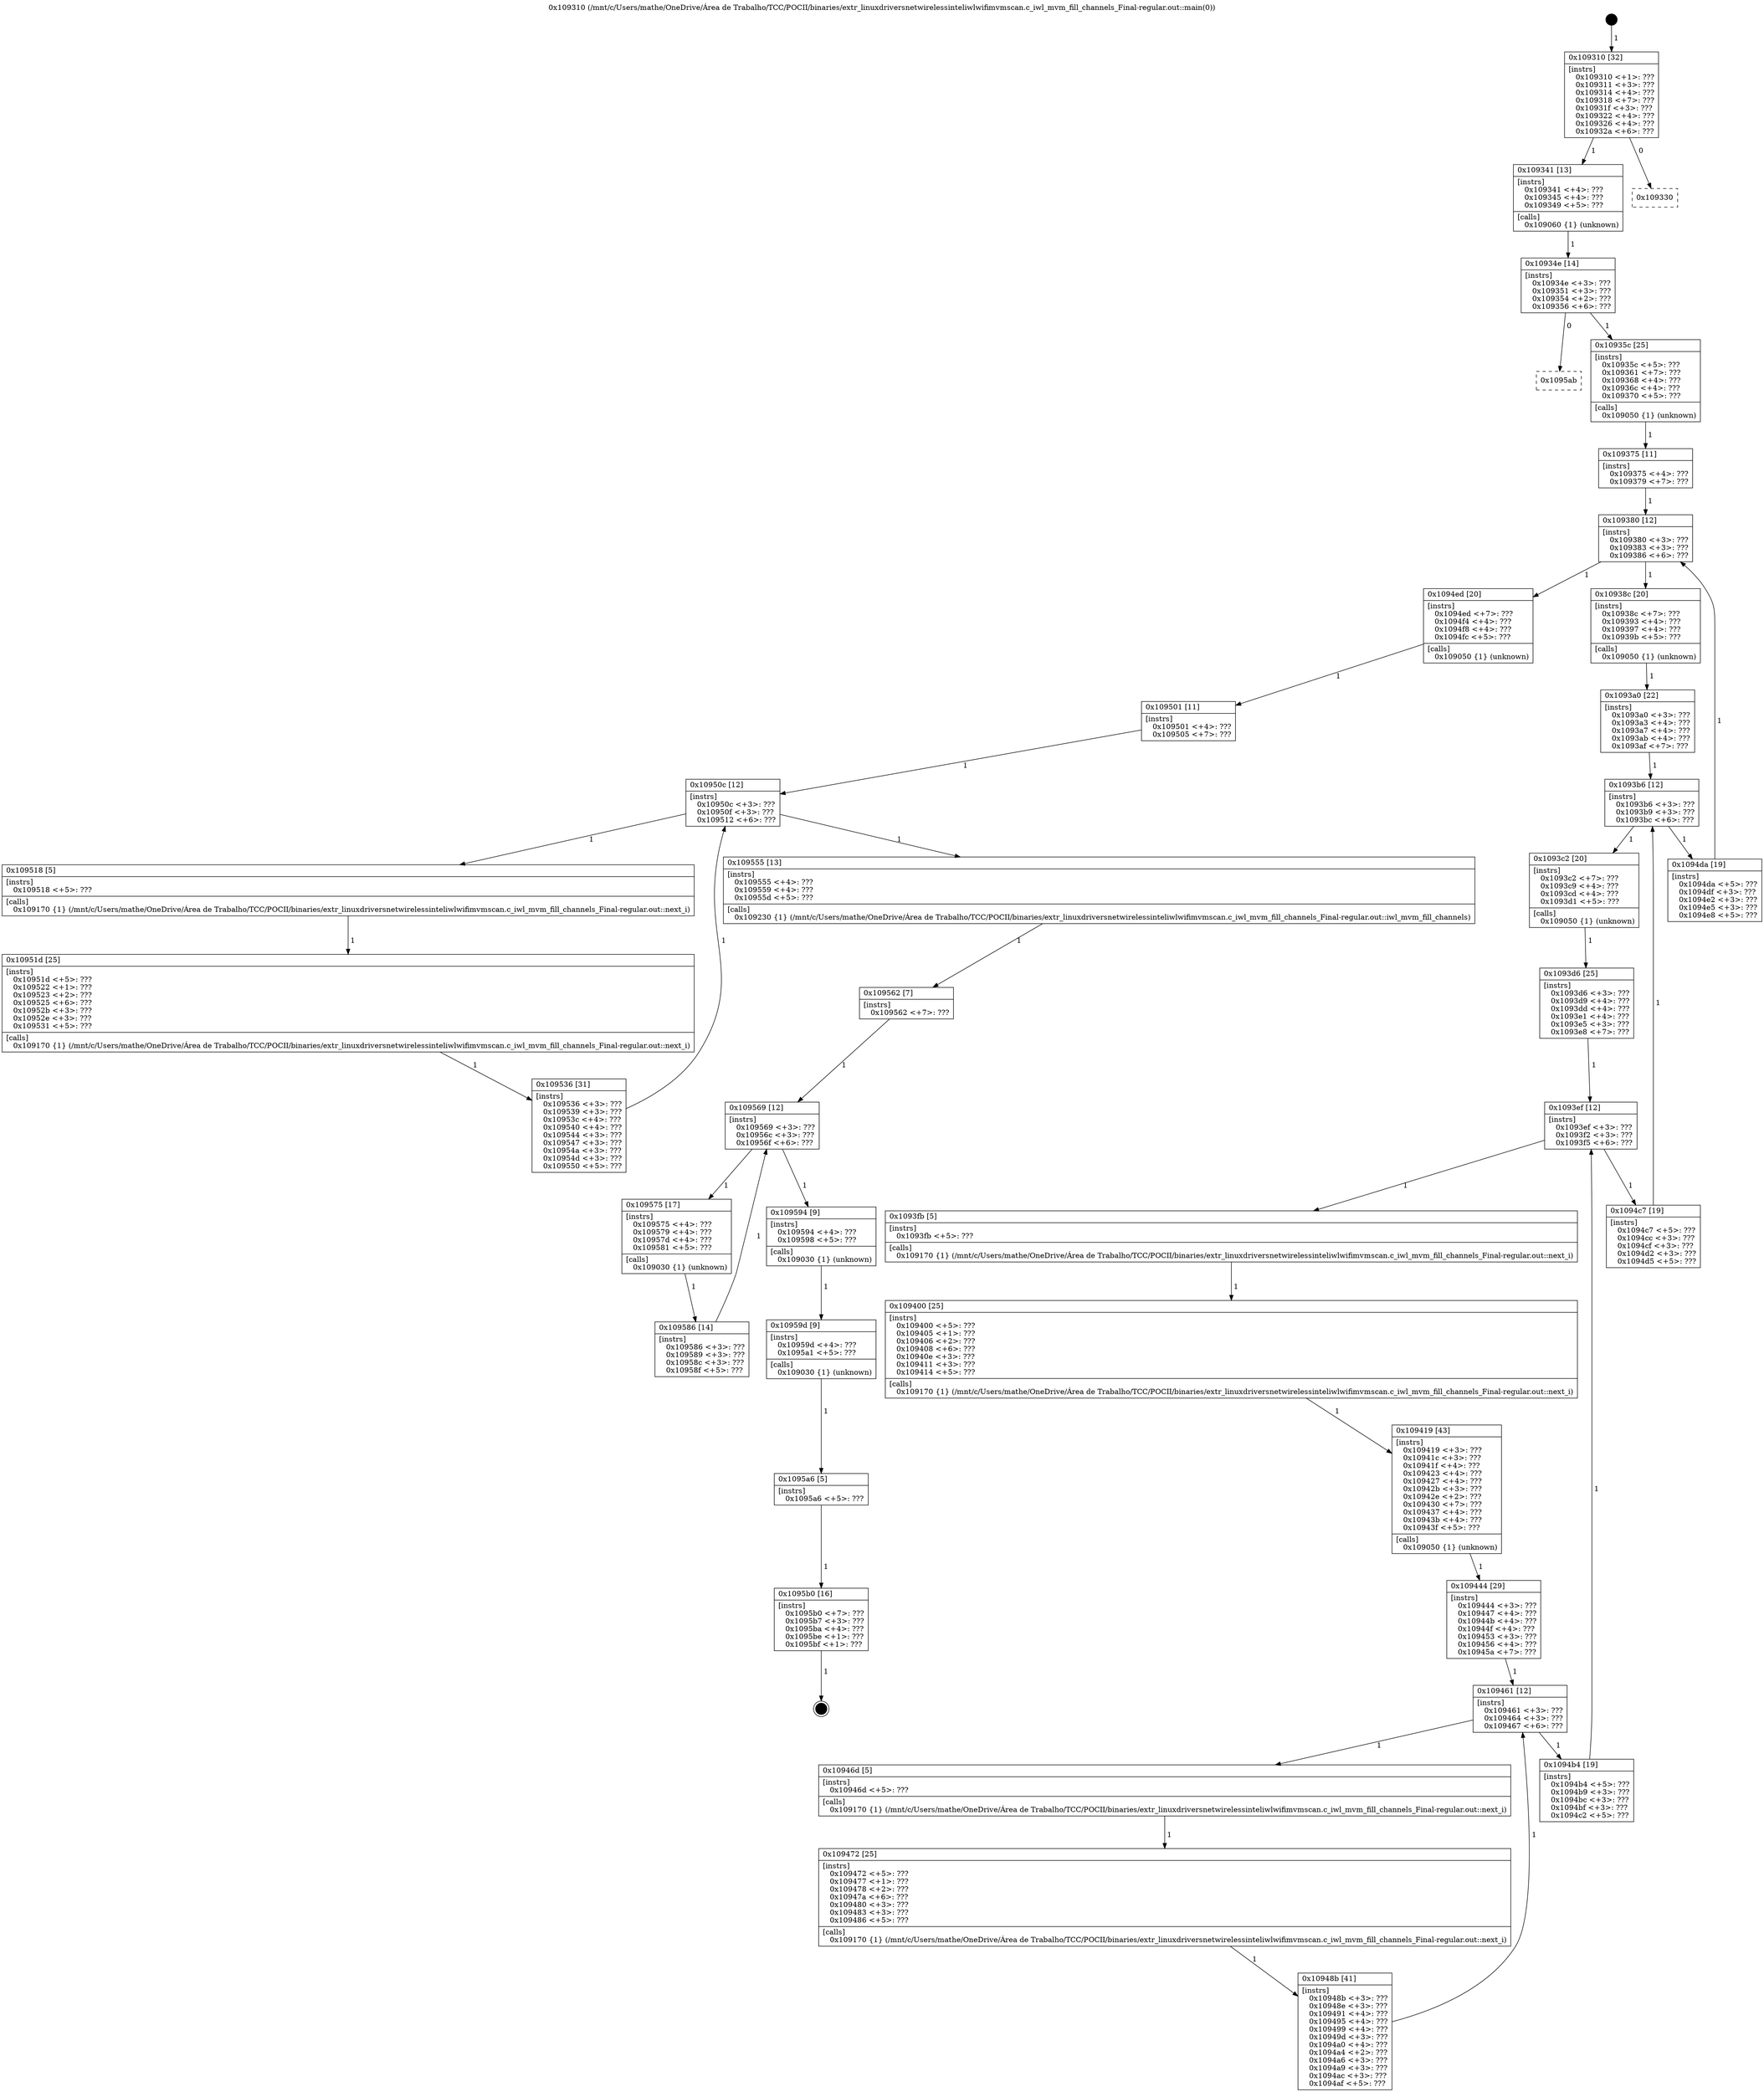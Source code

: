 digraph "0x109310" {
  label = "0x109310 (/mnt/c/Users/mathe/OneDrive/Área de Trabalho/TCC/POCII/binaries/extr_linuxdriversnetwirelessinteliwlwifimvmscan.c_iwl_mvm_fill_channels_Final-regular.out::main(0))"
  labelloc = "t"
  node[shape=record]

  Entry [label="",width=0.3,height=0.3,shape=circle,fillcolor=black,style=filled]
  "0x109310" [label="{
     0x109310 [32]\l
     | [instrs]\l
     &nbsp;&nbsp;0x109310 \<+1\>: ???\l
     &nbsp;&nbsp;0x109311 \<+3\>: ???\l
     &nbsp;&nbsp;0x109314 \<+4\>: ???\l
     &nbsp;&nbsp;0x109318 \<+7\>: ???\l
     &nbsp;&nbsp;0x10931f \<+3\>: ???\l
     &nbsp;&nbsp;0x109322 \<+4\>: ???\l
     &nbsp;&nbsp;0x109326 \<+4\>: ???\l
     &nbsp;&nbsp;0x10932a \<+6\>: ???\l
  }"]
  "0x109341" [label="{
     0x109341 [13]\l
     | [instrs]\l
     &nbsp;&nbsp;0x109341 \<+4\>: ???\l
     &nbsp;&nbsp;0x109345 \<+4\>: ???\l
     &nbsp;&nbsp;0x109349 \<+5\>: ???\l
     | [calls]\l
     &nbsp;&nbsp;0x109060 \{1\} (unknown)\l
  }"]
  "0x109330" [label="{
     0x109330\l
  }", style=dashed]
  "0x10934e" [label="{
     0x10934e [14]\l
     | [instrs]\l
     &nbsp;&nbsp;0x10934e \<+3\>: ???\l
     &nbsp;&nbsp;0x109351 \<+3\>: ???\l
     &nbsp;&nbsp;0x109354 \<+2\>: ???\l
     &nbsp;&nbsp;0x109356 \<+6\>: ???\l
  }"]
  "0x1095ab" [label="{
     0x1095ab\l
  }", style=dashed]
  "0x10935c" [label="{
     0x10935c [25]\l
     | [instrs]\l
     &nbsp;&nbsp;0x10935c \<+5\>: ???\l
     &nbsp;&nbsp;0x109361 \<+7\>: ???\l
     &nbsp;&nbsp;0x109368 \<+4\>: ???\l
     &nbsp;&nbsp;0x10936c \<+4\>: ???\l
     &nbsp;&nbsp;0x109370 \<+5\>: ???\l
     | [calls]\l
     &nbsp;&nbsp;0x109050 \{1\} (unknown)\l
  }"]
  Exit [label="",width=0.3,height=0.3,shape=circle,fillcolor=black,style=filled,peripheries=2]
  "0x109380" [label="{
     0x109380 [12]\l
     | [instrs]\l
     &nbsp;&nbsp;0x109380 \<+3\>: ???\l
     &nbsp;&nbsp;0x109383 \<+3\>: ???\l
     &nbsp;&nbsp;0x109386 \<+6\>: ???\l
  }"]
  "0x1094ed" [label="{
     0x1094ed [20]\l
     | [instrs]\l
     &nbsp;&nbsp;0x1094ed \<+7\>: ???\l
     &nbsp;&nbsp;0x1094f4 \<+4\>: ???\l
     &nbsp;&nbsp;0x1094f8 \<+4\>: ???\l
     &nbsp;&nbsp;0x1094fc \<+5\>: ???\l
     | [calls]\l
     &nbsp;&nbsp;0x109050 \{1\} (unknown)\l
  }"]
  "0x10938c" [label="{
     0x10938c [20]\l
     | [instrs]\l
     &nbsp;&nbsp;0x10938c \<+7\>: ???\l
     &nbsp;&nbsp;0x109393 \<+4\>: ???\l
     &nbsp;&nbsp;0x109397 \<+4\>: ???\l
     &nbsp;&nbsp;0x10939b \<+5\>: ???\l
     | [calls]\l
     &nbsp;&nbsp;0x109050 \{1\} (unknown)\l
  }"]
  "0x1093b6" [label="{
     0x1093b6 [12]\l
     | [instrs]\l
     &nbsp;&nbsp;0x1093b6 \<+3\>: ???\l
     &nbsp;&nbsp;0x1093b9 \<+3\>: ???\l
     &nbsp;&nbsp;0x1093bc \<+6\>: ???\l
  }"]
  "0x1094da" [label="{
     0x1094da [19]\l
     | [instrs]\l
     &nbsp;&nbsp;0x1094da \<+5\>: ???\l
     &nbsp;&nbsp;0x1094df \<+3\>: ???\l
     &nbsp;&nbsp;0x1094e2 \<+3\>: ???\l
     &nbsp;&nbsp;0x1094e5 \<+3\>: ???\l
     &nbsp;&nbsp;0x1094e8 \<+5\>: ???\l
  }"]
  "0x1093c2" [label="{
     0x1093c2 [20]\l
     | [instrs]\l
     &nbsp;&nbsp;0x1093c2 \<+7\>: ???\l
     &nbsp;&nbsp;0x1093c9 \<+4\>: ???\l
     &nbsp;&nbsp;0x1093cd \<+4\>: ???\l
     &nbsp;&nbsp;0x1093d1 \<+5\>: ???\l
     | [calls]\l
     &nbsp;&nbsp;0x109050 \{1\} (unknown)\l
  }"]
  "0x1093ef" [label="{
     0x1093ef [12]\l
     | [instrs]\l
     &nbsp;&nbsp;0x1093ef \<+3\>: ???\l
     &nbsp;&nbsp;0x1093f2 \<+3\>: ???\l
     &nbsp;&nbsp;0x1093f5 \<+6\>: ???\l
  }"]
  "0x1094c7" [label="{
     0x1094c7 [19]\l
     | [instrs]\l
     &nbsp;&nbsp;0x1094c7 \<+5\>: ???\l
     &nbsp;&nbsp;0x1094cc \<+3\>: ???\l
     &nbsp;&nbsp;0x1094cf \<+3\>: ???\l
     &nbsp;&nbsp;0x1094d2 \<+3\>: ???\l
     &nbsp;&nbsp;0x1094d5 \<+5\>: ???\l
  }"]
  "0x1093fb" [label="{
     0x1093fb [5]\l
     | [instrs]\l
     &nbsp;&nbsp;0x1093fb \<+5\>: ???\l
     | [calls]\l
     &nbsp;&nbsp;0x109170 \{1\} (/mnt/c/Users/mathe/OneDrive/Área de Trabalho/TCC/POCII/binaries/extr_linuxdriversnetwirelessinteliwlwifimvmscan.c_iwl_mvm_fill_channels_Final-regular.out::next_i)\l
  }"]
  "0x109400" [label="{
     0x109400 [25]\l
     | [instrs]\l
     &nbsp;&nbsp;0x109400 \<+5\>: ???\l
     &nbsp;&nbsp;0x109405 \<+1\>: ???\l
     &nbsp;&nbsp;0x109406 \<+2\>: ???\l
     &nbsp;&nbsp;0x109408 \<+6\>: ???\l
     &nbsp;&nbsp;0x10940e \<+3\>: ???\l
     &nbsp;&nbsp;0x109411 \<+3\>: ???\l
     &nbsp;&nbsp;0x109414 \<+5\>: ???\l
     | [calls]\l
     &nbsp;&nbsp;0x109170 \{1\} (/mnt/c/Users/mathe/OneDrive/Área de Trabalho/TCC/POCII/binaries/extr_linuxdriversnetwirelessinteliwlwifimvmscan.c_iwl_mvm_fill_channels_Final-regular.out::next_i)\l
  }"]
  "0x109419" [label="{
     0x109419 [43]\l
     | [instrs]\l
     &nbsp;&nbsp;0x109419 \<+3\>: ???\l
     &nbsp;&nbsp;0x10941c \<+3\>: ???\l
     &nbsp;&nbsp;0x10941f \<+4\>: ???\l
     &nbsp;&nbsp;0x109423 \<+4\>: ???\l
     &nbsp;&nbsp;0x109427 \<+4\>: ???\l
     &nbsp;&nbsp;0x10942b \<+3\>: ???\l
     &nbsp;&nbsp;0x10942e \<+2\>: ???\l
     &nbsp;&nbsp;0x109430 \<+7\>: ???\l
     &nbsp;&nbsp;0x109437 \<+4\>: ???\l
     &nbsp;&nbsp;0x10943b \<+4\>: ???\l
     &nbsp;&nbsp;0x10943f \<+5\>: ???\l
     | [calls]\l
     &nbsp;&nbsp;0x109050 \{1\} (unknown)\l
  }"]
  "0x109461" [label="{
     0x109461 [12]\l
     | [instrs]\l
     &nbsp;&nbsp;0x109461 \<+3\>: ???\l
     &nbsp;&nbsp;0x109464 \<+3\>: ???\l
     &nbsp;&nbsp;0x109467 \<+6\>: ???\l
  }"]
  "0x1094b4" [label="{
     0x1094b4 [19]\l
     | [instrs]\l
     &nbsp;&nbsp;0x1094b4 \<+5\>: ???\l
     &nbsp;&nbsp;0x1094b9 \<+3\>: ???\l
     &nbsp;&nbsp;0x1094bc \<+3\>: ???\l
     &nbsp;&nbsp;0x1094bf \<+3\>: ???\l
     &nbsp;&nbsp;0x1094c2 \<+5\>: ???\l
  }"]
  "0x10946d" [label="{
     0x10946d [5]\l
     | [instrs]\l
     &nbsp;&nbsp;0x10946d \<+5\>: ???\l
     | [calls]\l
     &nbsp;&nbsp;0x109170 \{1\} (/mnt/c/Users/mathe/OneDrive/Área de Trabalho/TCC/POCII/binaries/extr_linuxdriversnetwirelessinteliwlwifimvmscan.c_iwl_mvm_fill_channels_Final-regular.out::next_i)\l
  }"]
  "0x109472" [label="{
     0x109472 [25]\l
     | [instrs]\l
     &nbsp;&nbsp;0x109472 \<+5\>: ???\l
     &nbsp;&nbsp;0x109477 \<+1\>: ???\l
     &nbsp;&nbsp;0x109478 \<+2\>: ???\l
     &nbsp;&nbsp;0x10947a \<+6\>: ???\l
     &nbsp;&nbsp;0x109480 \<+3\>: ???\l
     &nbsp;&nbsp;0x109483 \<+3\>: ???\l
     &nbsp;&nbsp;0x109486 \<+5\>: ???\l
     | [calls]\l
     &nbsp;&nbsp;0x109170 \{1\} (/mnt/c/Users/mathe/OneDrive/Área de Trabalho/TCC/POCII/binaries/extr_linuxdriversnetwirelessinteliwlwifimvmscan.c_iwl_mvm_fill_channels_Final-regular.out::next_i)\l
  }"]
  "0x10948b" [label="{
     0x10948b [41]\l
     | [instrs]\l
     &nbsp;&nbsp;0x10948b \<+3\>: ???\l
     &nbsp;&nbsp;0x10948e \<+3\>: ???\l
     &nbsp;&nbsp;0x109491 \<+4\>: ???\l
     &nbsp;&nbsp;0x109495 \<+4\>: ???\l
     &nbsp;&nbsp;0x109499 \<+4\>: ???\l
     &nbsp;&nbsp;0x10949d \<+3\>: ???\l
     &nbsp;&nbsp;0x1094a0 \<+4\>: ???\l
     &nbsp;&nbsp;0x1094a4 \<+2\>: ???\l
     &nbsp;&nbsp;0x1094a6 \<+3\>: ???\l
     &nbsp;&nbsp;0x1094a9 \<+3\>: ???\l
     &nbsp;&nbsp;0x1094ac \<+3\>: ???\l
     &nbsp;&nbsp;0x1094af \<+5\>: ???\l
  }"]
  "0x109444" [label="{
     0x109444 [29]\l
     | [instrs]\l
     &nbsp;&nbsp;0x109444 \<+3\>: ???\l
     &nbsp;&nbsp;0x109447 \<+4\>: ???\l
     &nbsp;&nbsp;0x10944b \<+4\>: ???\l
     &nbsp;&nbsp;0x10944f \<+4\>: ???\l
     &nbsp;&nbsp;0x109453 \<+3\>: ???\l
     &nbsp;&nbsp;0x109456 \<+4\>: ???\l
     &nbsp;&nbsp;0x10945a \<+7\>: ???\l
  }"]
  "0x1095b0" [label="{
     0x1095b0 [16]\l
     | [instrs]\l
     &nbsp;&nbsp;0x1095b0 \<+7\>: ???\l
     &nbsp;&nbsp;0x1095b7 \<+3\>: ???\l
     &nbsp;&nbsp;0x1095ba \<+4\>: ???\l
     &nbsp;&nbsp;0x1095be \<+1\>: ???\l
     &nbsp;&nbsp;0x1095bf \<+1\>: ???\l
  }"]
  "0x1093d6" [label="{
     0x1093d6 [25]\l
     | [instrs]\l
     &nbsp;&nbsp;0x1093d6 \<+3\>: ???\l
     &nbsp;&nbsp;0x1093d9 \<+4\>: ???\l
     &nbsp;&nbsp;0x1093dd \<+4\>: ???\l
     &nbsp;&nbsp;0x1093e1 \<+4\>: ???\l
     &nbsp;&nbsp;0x1093e5 \<+3\>: ???\l
     &nbsp;&nbsp;0x1093e8 \<+7\>: ???\l
  }"]
  "0x1095a6" [label="{
     0x1095a6 [5]\l
     | [instrs]\l
     &nbsp;&nbsp;0x1095a6 \<+5\>: ???\l
  }"]
  "0x1093a0" [label="{
     0x1093a0 [22]\l
     | [instrs]\l
     &nbsp;&nbsp;0x1093a0 \<+3\>: ???\l
     &nbsp;&nbsp;0x1093a3 \<+4\>: ???\l
     &nbsp;&nbsp;0x1093a7 \<+4\>: ???\l
     &nbsp;&nbsp;0x1093ab \<+4\>: ???\l
     &nbsp;&nbsp;0x1093af \<+7\>: ???\l
  }"]
  "0x10959d" [label="{
     0x10959d [9]\l
     | [instrs]\l
     &nbsp;&nbsp;0x10959d \<+4\>: ???\l
     &nbsp;&nbsp;0x1095a1 \<+5\>: ???\l
     | [calls]\l
     &nbsp;&nbsp;0x109030 \{1\} (unknown)\l
  }"]
  "0x109375" [label="{
     0x109375 [11]\l
     | [instrs]\l
     &nbsp;&nbsp;0x109375 \<+4\>: ???\l
     &nbsp;&nbsp;0x109379 \<+7\>: ???\l
  }"]
  "0x10950c" [label="{
     0x10950c [12]\l
     | [instrs]\l
     &nbsp;&nbsp;0x10950c \<+3\>: ???\l
     &nbsp;&nbsp;0x10950f \<+3\>: ???\l
     &nbsp;&nbsp;0x109512 \<+6\>: ???\l
  }"]
  "0x109555" [label="{
     0x109555 [13]\l
     | [instrs]\l
     &nbsp;&nbsp;0x109555 \<+4\>: ???\l
     &nbsp;&nbsp;0x109559 \<+4\>: ???\l
     &nbsp;&nbsp;0x10955d \<+5\>: ???\l
     | [calls]\l
     &nbsp;&nbsp;0x109230 \{1\} (/mnt/c/Users/mathe/OneDrive/Área de Trabalho/TCC/POCII/binaries/extr_linuxdriversnetwirelessinteliwlwifimvmscan.c_iwl_mvm_fill_channels_Final-regular.out::iwl_mvm_fill_channels)\l
  }"]
  "0x109518" [label="{
     0x109518 [5]\l
     | [instrs]\l
     &nbsp;&nbsp;0x109518 \<+5\>: ???\l
     | [calls]\l
     &nbsp;&nbsp;0x109170 \{1\} (/mnt/c/Users/mathe/OneDrive/Área de Trabalho/TCC/POCII/binaries/extr_linuxdriversnetwirelessinteliwlwifimvmscan.c_iwl_mvm_fill_channels_Final-regular.out::next_i)\l
  }"]
  "0x10951d" [label="{
     0x10951d [25]\l
     | [instrs]\l
     &nbsp;&nbsp;0x10951d \<+5\>: ???\l
     &nbsp;&nbsp;0x109522 \<+1\>: ???\l
     &nbsp;&nbsp;0x109523 \<+2\>: ???\l
     &nbsp;&nbsp;0x109525 \<+6\>: ???\l
     &nbsp;&nbsp;0x10952b \<+3\>: ???\l
     &nbsp;&nbsp;0x10952e \<+3\>: ???\l
     &nbsp;&nbsp;0x109531 \<+5\>: ???\l
     | [calls]\l
     &nbsp;&nbsp;0x109170 \{1\} (/mnt/c/Users/mathe/OneDrive/Área de Trabalho/TCC/POCII/binaries/extr_linuxdriversnetwirelessinteliwlwifimvmscan.c_iwl_mvm_fill_channels_Final-regular.out::next_i)\l
  }"]
  "0x109536" [label="{
     0x109536 [31]\l
     | [instrs]\l
     &nbsp;&nbsp;0x109536 \<+3\>: ???\l
     &nbsp;&nbsp;0x109539 \<+3\>: ???\l
     &nbsp;&nbsp;0x10953c \<+4\>: ???\l
     &nbsp;&nbsp;0x109540 \<+4\>: ???\l
     &nbsp;&nbsp;0x109544 \<+3\>: ???\l
     &nbsp;&nbsp;0x109547 \<+3\>: ???\l
     &nbsp;&nbsp;0x10954a \<+3\>: ???\l
     &nbsp;&nbsp;0x10954d \<+3\>: ???\l
     &nbsp;&nbsp;0x109550 \<+5\>: ???\l
  }"]
  "0x109501" [label="{
     0x109501 [11]\l
     | [instrs]\l
     &nbsp;&nbsp;0x109501 \<+4\>: ???\l
     &nbsp;&nbsp;0x109505 \<+7\>: ???\l
  }"]
  "0x109569" [label="{
     0x109569 [12]\l
     | [instrs]\l
     &nbsp;&nbsp;0x109569 \<+3\>: ???\l
     &nbsp;&nbsp;0x10956c \<+3\>: ???\l
     &nbsp;&nbsp;0x10956f \<+6\>: ???\l
  }"]
  "0x109594" [label="{
     0x109594 [9]\l
     | [instrs]\l
     &nbsp;&nbsp;0x109594 \<+4\>: ???\l
     &nbsp;&nbsp;0x109598 \<+5\>: ???\l
     | [calls]\l
     &nbsp;&nbsp;0x109030 \{1\} (unknown)\l
  }"]
  "0x109575" [label="{
     0x109575 [17]\l
     | [instrs]\l
     &nbsp;&nbsp;0x109575 \<+4\>: ???\l
     &nbsp;&nbsp;0x109579 \<+4\>: ???\l
     &nbsp;&nbsp;0x10957d \<+4\>: ???\l
     &nbsp;&nbsp;0x109581 \<+5\>: ???\l
     | [calls]\l
     &nbsp;&nbsp;0x109030 \{1\} (unknown)\l
  }"]
  "0x109586" [label="{
     0x109586 [14]\l
     | [instrs]\l
     &nbsp;&nbsp;0x109586 \<+3\>: ???\l
     &nbsp;&nbsp;0x109589 \<+3\>: ???\l
     &nbsp;&nbsp;0x10958c \<+3\>: ???\l
     &nbsp;&nbsp;0x10958f \<+5\>: ???\l
  }"]
  "0x109562" [label="{
     0x109562 [7]\l
     | [instrs]\l
     &nbsp;&nbsp;0x109562 \<+7\>: ???\l
  }"]
  Entry -> "0x109310" [label=" 1"]
  "0x109310" -> "0x109341" [label=" 1"]
  "0x109310" -> "0x109330" [label=" 0"]
  "0x109341" -> "0x10934e" [label=" 1"]
  "0x10934e" -> "0x1095ab" [label=" 0"]
  "0x10934e" -> "0x10935c" [label=" 1"]
  "0x1095b0" -> Exit [label=" 1"]
  "0x10935c" -> "0x109375" [label=" 1"]
  "0x109380" -> "0x1094ed" [label=" 1"]
  "0x109380" -> "0x10938c" [label=" 1"]
  "0x10938c" -> "0x1093a0" [label=" 1"]
  "0x1093b6" -> "0x1094da" [label=" 1"]
  "0x1093b6" -> "0x1093c2" [label=" 1"]
  "0x1093c2" -> "0x1093d6" [label=" 1"]
  "0x1093ef" -> "0x1094c7" [label=" 1"]
  "0x1093ef" -> "0x1093fb" [label=" 1"]
  "0x1093fb" -> "0x109400" [label=" 1"]
  "0x109400" -> "0x109419" [label=" 1"]
  "0x109419" -> "0x109444" [label=" 1"]
  "0x109461" -> "0x1094b4" [label=" 1"]
  "0x109461" -> "0x10946d" [label=" 1"]
  "0x10946d" -> "0x109472" [label=" 1"]
  "0x109472" -> "0x10948b" [label=" 1"]
  "0x109444" -> "0x109461" [label=" 1"]
  "0x10948b" -> "0x109461" [label=" 1"]
  "0x1095a6" -> "0x1095b0" [label=" 1"]
  "0x1093d6" -> "0x1093ef" [label=" 1"]
  "0x1094b4" -> "0x1093ef" [label=" 1"]
  "0x10959d" -> "0x1095a6" [label=" 1"]
  "0x1093a0" -> "0x1093b6" [label=" 1"]
  "0x1094c7" -> "0x1093b6" [label=" 1"]
  "0x109594" -> "0x10959d" [label=" 1"]
  "0x109375" -> "0x109380" [label=" 1"]
  "0x1094da" -> "0x109380" [label=" 1"]
  "0x1094ed" -> "0x109501" [label=" 1"]
  "0x10950c" -> "0x109555" [label=" 1"]
  "0x10950c" -> "0x109518" [label=" 1"]
  "0x109518" -> "0x10951d" [label=" 1"]
  "0x10951d" -> "0x109536" [label=" 1"]
  "0x109501" -> "0x10950c" [label=" 1"]
  "0x109536" -> "0x10950c" [label=" 1"]
  "0x109555" -> "0x109562" [label=" 1"]
  "0x109569" -> "0x109594" [label=" 1"]
  "0x109569" -> "0x109575" [label=" 1"]
  "0x109575" -> "0x109586" [label=" 1"]
  "0x109562" -> "0x109569" [label=" 1"]
  "0x109586" -> "0x109569" [label=" 1"]
}

